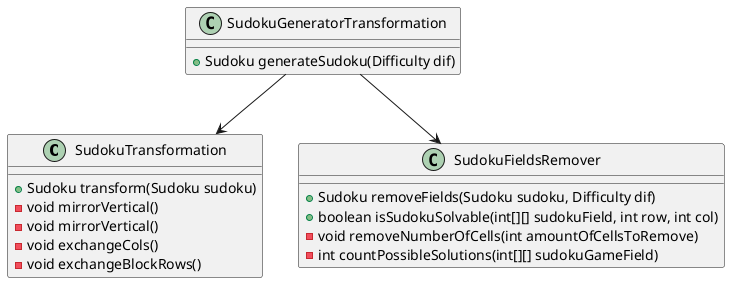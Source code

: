 @startuml
class SudokuTransformation {
   + Sudoku transform(Sudoku sudoku)
   - void mirrorVertical()
   - void mirrorVertical()
   - void exchangeCols()
   - void exchangeBlockRows()
}

class SudokuFieldsRemover {
   + Sudoku removeFields(Sudoku sudoku, Difficulty dif)
   + boolean isSudokuSolvable(int[][] sudokuField, int row, int col)
   - void removeNumberOfCells(int amountOfCellsToRemove)
   - int countPossibleSolutions(int[][] sudokuGameField)
 }

 class SudokuGeneratorTransformation {
  + Sudoku generateSudoku(Difficulty dif)
 }

SudokuGeneratorTransformation --> SudokuFieldsRemover
SudokuGeneratorTransformation --> SudokuTransformation
@enduml

